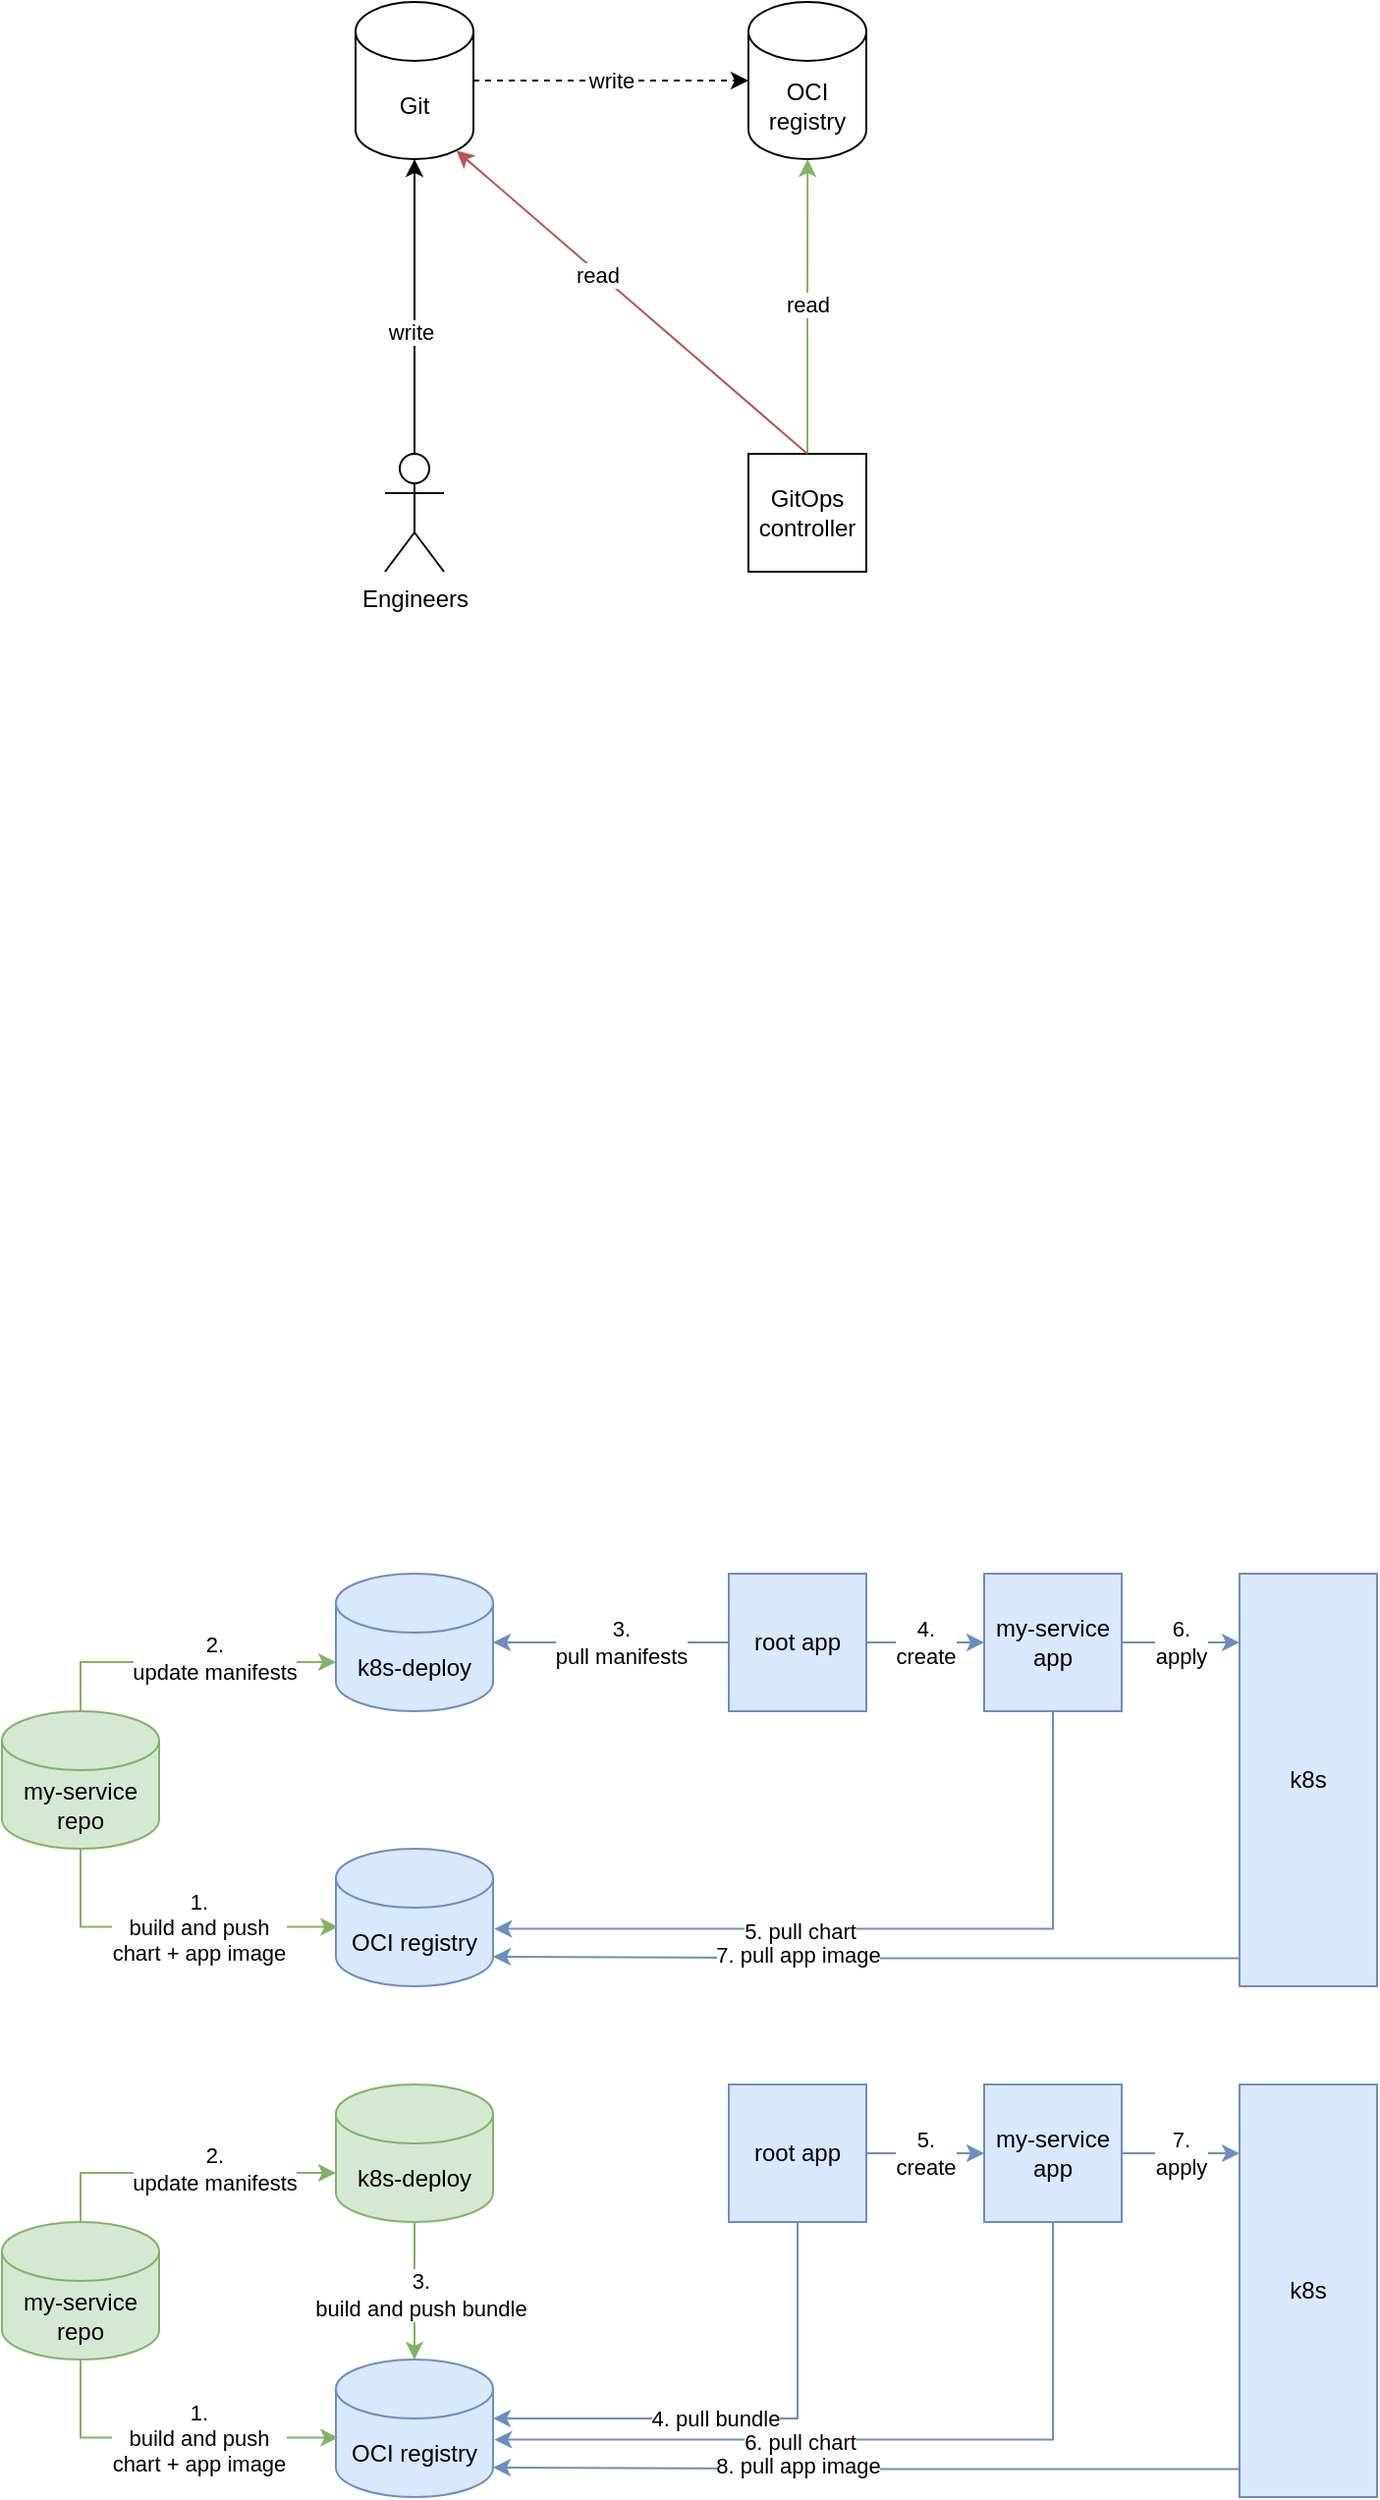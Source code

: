 <mxfile version="24.7.17">
  <diagram name="Page-1" id="jL8mQO_E5wvyLZK8uviz">
    <mxGraphModel dx="754" dy="425" grid="0" gridSize="10" guides="1" tooltips="1" connect="1" arrows="1" fold="1" page="1" pageScale="1" pageWidth="850" pageHeight="1100" math="0" shadow="0">
      <root>
        <mxCell id="0" />
        <mxCell id="1" parent="0" />
        <mxCell id="zlsG9hN62pAIyLV8cQkl-1" value="OCI registry" style="shape=cylinder3;whiteSpace=wrap;html=1;boundedLbl=1;backgroundOutline=1;size=15;" parent="1" vertex="1">
          <mxGeometry x="490" y="360" width="60" height="80" as="geometry" />
        </mxCell>
        <mxCell id="zlsG9hN62pAIyLV8cQkl-2" value="Git" style="shape=cylinder3;whiteSpace=wrap;html=1;boundedLbl=1;backgroundOutline=1;size=15;" parent="1" vertex="1">
          <mxGeometry x="290" y="360" width="60" height="80" as="geometry" />
        </mxCell>
        <mxCell id="zlsG9hN62pAIyLV8cQkl-7" style="edgeStyle=orthogonalEdgeStyle;rounded=0;orthogonalLoop=1;jettySize=auto;html=1;" parent="1" source="zlsG9hN62pAIyLV8cQkl-3" edge="1">
          <mxGeometry relative="1" as="geometry">
            <mxPoint x="320" y="440.0" as="targetPoint" />
          </mxGeometry>
        </mxCell>
        <mxCell id="zlsG9hN62pAIyLV8cQkl-8" value="&lt;div&gt;write&lt;/div&gt;" style="edgeLabel;html=1;align=center;verticalAlign=middle;resizable=0;points=[];" parent="zlsG9hN62pAIyLV8cQkl-7" vertex="1" connectable="0">
          <mxGeometry x="-0.167" y="2" relative="1" as="geometry">
            <mxPoint as="offset" />
          </mxGeometry>
        </mxCell>
        <mxCell id="zlsG9hN62pAIyLV8cQkl-3" value="&lt;div&gt;Engineers&lt;/div&gt;" style="shape=umlActor;verticalLabelPosition=bottom;verticalAlign=top;html=1;outlineConnect=0;" parent="1" vertex="1">
          <mxGeometry x="305" y="590" width="30" height="60" as="geometry" />
        </mxCell>
        <mxCell id="zlsG9hN62pAIyLV8cQkl-10" style="edgeStyle=orthogonalEdgeStyle;rounded=0;orthogonalLoop=1;jettySize=auto;html=1;exitX=0.5;exitY=0;exitDx=0;exitDy=0;fillColor=#d5e8d4;strokeColor=#82b366;" parent="1" source="zlsG9hN62pAIyLV8cQkl-6" edge="1">
          <mxGeometry relative="1" as="geometry">
            <mxPoint x="520.095" y="440.0" as="targetPoint" />
          </mxGeometry>
        </mxCell>
        <mxCell id="zlsG9hN62pAIyLV8cQkl-11" value="read" style="edgeLabel;html=1;align=center;verticalAlign=middle;resizable=0;points=[];" parent="zlsG9hN62pAIyLV8cQkl-10" vertex="1" connectable="0">
          <mxGeometry x="0.018" y="1" relative="1" as="geometry">
            <mxPoint as="offset" />
          </mxGeometry>
        </mxCell>
        <mxCell id="zlsG9hN62pAIyLV8cQkl-6" value="GitOps controller" style="whiteSpace=wrap;html=1;aspect=fixed;" parent="1" vertex="1">
          <mxGeometry x="490" y="590" width="60" height="60" as="geometry" />
        </mxCell>
        <mxCell id="zlsG9hN62pAIyLV8cQkl-9" value="write" style="edgeStyle=orthogonalEdgeStyle;rounded=0;orthogonalLoop=1;jettySize=auto;html=1;entryX=0;entryY=0.5;entryDx=0;entryDy=0;entryPerimeter=0;dashed=1;" parent="1" source="zlsG9hN62pAIyLV8cQkl-2" target="zlsG9hN62pAIyLV8cQkl-1" edge="1">
          <mxGeometry relative="1" as="geometry" />
        </mxCell>
        <mxCell id="zlsG9hN62pAIyLV8cQkl-12" style="rounded=0;orthogonalLoop=1;jettySize=auto;html=1;exitX=0.5;exitY=0;exitDx=0;exitDy=0;entryX=0.855;entryY=1;entryDx=0;entryDy=-4.35;entryPerimeter=0;strokeColor=#b85450;fillColor=#f8cecc;" parent="1" source="zlsG9hN62pAIyLV8cQkl-6" target="zlsG9hN62pAIyLV8cQkl-2" edge="1">
          <mxGeometry relative="1" as="geometry" />
        </mxCell>
        <mxCell id="zlsG9hN62pAIyLV8cQkl-13" value="&lt;div&gt;read&lt;/div&gt;" style="edgeLabel;html=1;align=center;verticalAlign=middle;resizable=0;points=[];" parent="zlsG9hN62pAIyLV8cQkl-12" vertex="1" connectable="0">
          <mxGeometry x="0.196" y="1" relative="1" as="geometry">
            <mxPoint as="offset" />
          </mxGeometry>
        </mxCell>
        <mxCell id="vCvrfWAKihV9GZR7NiI2-1" value="k8s-deploy" style="shape=cylinder3;whiteSpace=wrap;html=1;boundedLbl=1;backgroundOutline=1;size=15;fillColor=#dae8fc;strokeColor=#6c8ebf;" vertex="1" parent="1">
          <mxGeometry x="280" y="1160" width="80" height="70" as="geometry" />
        </mxCell>
        <mxCell id="vCvrfWAKihV9GZR7NiI2-2" value="OCI registry" style="shape=cylinder3;whiteSpace=wrap;html=1;boundedLbl=1;backgroundOutline=1;size=15;fillColor=#dae8fc;strokeColor=#6c8ebf;" vertex="1" parent="1">
          <mxGeometry x="280" y="1300" width="80" height="70" as="geometry" />
        </mxCell>
        <mxCell id="vCvrfWAKihV9GZR7NiI2-3" value="my-service repo" style="shape=cylinder3;whiteSpace=wrap;html=1;boundedLbl=1;backgroundOutline=1;size=15;fillColor=#d5e8d4;strokeColor=#82b366;" vertex="1" parent="1">
          <mxGeometry x="110" y="1230" width="80" height="70" as="geometry" />
        </mxCell>
        <mxCell id="vCvrfWAKihV9GZR7NiI2-19" style="edgeStyle=orthogonalEdgeStyle;rounded=0;orthogonalLoop=1;jettySize=auto;html=1;entryX=0;entryY=0.5;entryDx=0;entryDy=0;fillColor=#dae8fc;strokeColor=#6c8ebf;" edge="1" parent="1" source="vCvrfWAKihV9GZR7NiI2-5" target="vCvrfWAKihV9GZR7NiI2-6">
          <mxGeometry relative="1" as="geometry" />
        </mxCell>
        <mxCell id="vCvrfWAKihV9GZR7NiI2-20" value="&lt;div&gt;4.&lt;/div&gt;&lt;div&gt;create&lt;/div&gt;" style="edgeLabel;html=1;align=center;verticalAlign=middle;resizable=0;points=[];" vertex="1" connectable="0" parent="vCvrfWAKihV9GZR7NiI2-19">
          <mxGeometry x="-0.33" y="-1" relative="1" as="geometry">
            <mxPoint x="10" y="-1" as="offset" />
          </mxGeometry>
        </mxCell>
        <mxCell id="vCvrfWAKihV9GZR7NiI2-5" value="root app" style="rounded=0;whiteSpace=wrap;html=1;fillColor=#dae8fc;strokeColor=#6c8ebf;" vertex="1" parent="1">
          <mxGeometry x="480" y="1160" width="70" height="70" as="geometry" />
        </mxCell>
        <mxCell id="vCvrfWAKihV9GZR7NiI2-6" value="my-service app" style="rounded=0;whiteSpace=wrap;html=1;fillColor=#dae8fc;strokeColor=#6c8ebf;" vertex="1" parent="1">
          <mxGeometry x="610" y="1160" width="70" height="70" as="geometry" />
        </mxCell>
        <mxCell id="vCvrfWAKihV9GZR7NiI2-8" value="k8s" style="rounded=0;whiteSpace=wrap;html=1;fillColor=#dae8fc;strokeColor=#6c8ebf;" vertex="1" parent="1">
          <mxGeometry x="740" y="1160" width="70" height="210" as="geometry" />
        </mxCell>
        <mxCell id="vCvrfWAKihV9GZR7NiI2-10" style="edgeStyle=orthogonalEdgeStyle;rounded=0;orthogonalLoop=1;jettySize=auto;html=1;entryX=0;entryY=0.167;entryDx=0;entryDy=0;entryPerimeter=0;fillColor=#dae8fc;strokeColor=#6c8ebf;" edge="1" parent="1" source="vCvrfWAKihV9GZR7NiI2-6" target="vCvrfWAKihV9GZR7NiI2-8">
          <mxGeometry relative="1" as="geometry" />
        </mxCell>
        <mxCell id="vCvrfWAKihV9GZR7NiI2-21" value="6.&lt;div&gt;apply&lt;/div&gt;" style="edgeLabel;html=1;align=center;verticalAlign=middle;resizable=0;points=[];" vertex="1" connectable="0" parent="vCvrfWAKihV9GZR7NiI2-10">
          <mxGeometry x="-0.209" relative="1" as="geometry">
            <mxPoint x="6" as="offset" />
          </mxGeometry>
        </mxCell>
        <mxCell id="vCvrfWAKihV9GZR7NiI2-12" style="edgeStyle=orthogonalEdgeStyle;rounded=0;orthogonalLoop=1;jettySize=auto;html=1;entryX=0;entryY=0;entryDx=0;entryDy=45;entryPerimeter=0;exitX=0.5;exitY=0;exitDx=0;exitDy=0;exitPerimeter=0;fillColor=#d5e8d4;strokeColor=#82b366;" edge="1" parent="1" source="vCvrfWAKihV9GZR7NiI2-3" target="vCvrfWAKihV9GZR7NiI2-1">
          <mxGeometry relative="1" as="geometry" />
        </mxCell>
        <mxCell id="vCvrfWAKihV9GZR7NiI2-13" value="&lt;div&gt;2.&lt;/div&gt;&lt;div&gt;update manifests&lt;/div&gt;" style="edgeLabel;html=1;align=center;verticalAlign=middle;resizable=0;points=[];" vertex="1" connectable="0" parent="vCvrfWAKihV9GZR7NiI2-12">
          <mxGeometry x="-0.097" y="-1" relative="1" as="geometry">
            <mxPoint x="23" y="-3" as="offset" />
          </mxGeometry>
        </mxCell>
        <mxCell id="vCvrfWAKihV9GZR7NiI2-15" style="edgeStyle=orthogonalEdgeStyle;rounded=0;orthogonalLoop=1;jettySize=auto;html=1;entryX=0.014;entryY=0.568;entryDx=0;entryDy=0;entryPerimeter=0;exitX=0.5;exitY=1;exitDx=0;exitDy=0;exitPerimeter=0;fillColor=#d5e8d4;strokeColor=#82b366;" edge="1" parent="1" source="vCvrfWAKihV9GZR7NiI2-3" target="vCvrfWAKihV9GZR7NiI2-2">
          <mxGeometry relative="1" as="geometry" />
        </mxCell>
        <mxCell id="vCvrfWAKihV9GZR7NiI2-16" value="1.&lt;div&gt;build and push&lt;/div&gt;&lt;div&gt;chart + app image&lt;/div&gt;" style="edgeLabel;html=1;align=center;verticalAlign=middle;resizable=0;points=[];" vertex="1" connectable="0" parent="vCvrfWAKihV9GZR7NiI2-15">
          <mxGeometry x="-0.262" y="2" relative="1" as="geometry">
            <mxPoint x="37" y="2" as="offset" />
          </mxGeometry>
        </mxCell>
        <mxCell id="vCvrfWAKihV9GZR7NiI2-17" style="edgeStyle=orthogonalEdgeStyle;rounded=0;orthogonalLoop=1;jettySize=auto;html=1;entryX=1;entryY=0.5;entryDx=0;entryDy=0;entryPerimeter=0;fillColor=#dae8fc;strokeColor=#6c8ebf;" edge="1" parent="1" source="vCvrfWAKihV9GZR7NiI2-5" target="vCvrfWAKihV9GZR7NiI2-1">
          <mxGeometry relative="1" as="geometry" />
        </mxCell>
        <mxCell id="vCvrfWAKihV9GZR7NiI2-18" value="&lt;div&gt;3.&lt;/div&gt;&lt;div&gt;pull manifests&lt;/div&gt;" style="edgeLabel;html=1;align=center;verticalAlign=middle;resizable=0;points=[];" vertex="1" connectable="0" parent="vCvrfWAKihV9GZR7NiI2-17">
          <mxGeometry x="0.296" y="-1" relative="1" as="geometry">
            <mxPoint x="23" y="1" as="offset" />
          </mxGeometry>
        </mxCell>
        <mxCell id="vCvrfWAKihV9GZR7NiI2-22" style="edgeStyle=orthogonalEdgeStyle;rounded=0;orthogonalLoop=1;jettySize=auto;html=1;entryX=1;entryY=1;entryDx=0;entryDy=-15;entryPerimeter=0;exitX=-0.003;exitY=0.932;exitDx=0;exitDy=0;exitPerimeter=0;fillColor=#dae8fc;strokeColor=#6c8ebf;" edge="1" parent="1" source="vCvrfWAKihV9GZR7NiI2-8" target="vCvrfWAKihV9GZR7NiI2-2">
          <mxGeometry relative="1" as="geometry">
            <mxPoint x="780" y="1355" as="sourcePoint" />
          </mxGeometry>
        </mxCell>
        <mxCell id="vCvrfWAKihV9GZR7NiI2-24" value="7. pull app image" style="edgeLabel;html=1;align=center;verticalAlign=middle;resizable=0;points=[];" vertex="1" connectable="0" parent="vCvrfWAKihV9GZR7NiI2-22">
          <mxGeometry x="0.214" y="-1" relative="1" as="geometry">
            <mxPoint x="5" as="offset" />
          </mxGeometry>
        </mxCell>
        <mxCell id="vCvrfWAKihV9GZR7NiI2-25" style="edgeStyle=orthogonalEdgeStyle;rounded=0;orthogonalLoop=1;jettySize=auto;html=1;entryX=1.008;entryY=0.583;entryDx=0;entryDy=0;entryPerimeter=0;exitX=0.5;exitY=1;exitDx=0;exitDy=0;fillColor=#dae8fc;strokeColor=#6c8ebf;" edge="1" parent="1" source="vCvrfWAKihV9GZR7NiI2-6" target="vCvrfWAKihV9GZR7NiI2-2">
          <mxGeometry relative="1" as="geometry" />
        </mxCell>
        <mxCell id="vCvrfWAKihV9GZR7NiI2-26" value="5. pull chart" style="edgeLabel;html=1;align=center;verticalAlign=middle;resizable=0;points=[];" vertex="1" connectable="0" parent="vCvrfWAKihV9GZR7NiI2-25">
          <mxGeometry x="-0.071" y="1" relative="1" as="geometry">
            <mxPoint x="-57" as="offset" />
          </mxGeometry>
        </mxCell>
        <mxCell id="vCvrfWAKihV9GZR7NiI2-48" value="k8s-deploy" style="shape=cylinder3;whiteSpace=wrap;html=1;boundedLbl=1;backgroundOutline=1;size=15;fillColor=#d5e8d4;strokeColor=#82b366;" vertex="1" parent="1">
          <mxGeometry x="280" y="1420" width="80" height="70" as="geometry" />
        </mxCell>
        <mxCell id="vCvrfWAKihV9GZR7NiI2-49" value="OCI registry" style="shape=cylinder3;whiteSpace=wrap;html=1;boundedLbl=1;backgroundOutline=1;size=15;fillColor=#dae8fc;strokeColor=#6c8ebf;" vertex="1" parent="1">
          <mxGeometry x="280" y="1560" width="80" height="70" as="geometry" />
        </mxCell>
        <mxCell id="vCvrfWAKihV9GZR7NiI2-50" value="my-service repo" style="shape=cylinder3;whiteSpace=wrap;html=1;boundedLbl=1;backgroundOutline=1;size=15;fillColor=#d5e8d4;strokeColor=#82b366;" vertex="1" parent="1">
          <mxGeometry x="110" y="1490" width="80" height="70" as="geometry" />
        </mxCell>
        <mxCell id="vCvrfWAKihV9GZR7NiI2-51" style="edgeStyle=orthogonalEdgeStyle;rounded=0;orthogonalLoop=1;jettySize=auto;html=1;entryX=0;entryY=0.5;entryDx=0;entryDy=0;fillColor=#dae8fc;strokeColor=#6c8ebf;" edge="1" parent="1" source="vCvrfWAKihV9GZR7NiI2-53" target="vCvrfWAKihV9GZR7NiI2-54">
          <mxGeometry relative="1" as="geometry" />
        </mxCell>
        <mxCell id="vCvrfWAKihV9GZR7NiI2-52" value="&lt;div&gt;5.&lt;/div&gt;&lt;div&gt;create&lt;/div&gt;" style="edgeLabel;html=1;align=center;verticalAlign=middle;resizable=0;points=[];" vertex="1" connectable="0" parent="vCvrfWAKihV9GZR7NiI2-51">
          <mxGeometry x="-0.33" y="-1" relative="1" as="geometry">
            <mxPoint x="10" y="-1" as="offset" />
          </mxGeometry>
        </mxCell>
        <mxCell id="vCvrfWAKihV9GZR7NiI2-53" value="root app" style="rounded=0;whiteSpace=wrap;html=1;fillColor=#dae8fc;strokeColor=#6c8ebf;" vertex="1" parent="1">
          <mxGeometry x="480" y="1420" width="70" height="70" as="geometry" />
        </mxCell>
        <mxCell id="vCvrfWAKihV9GZR7NiI2-54" value="my-service app" style="rounded=0;whiteSpace=wrap;html=1;fillColor=#dae8fc;strokeColor=#6c8ebf;" vertex="1" parent="1">
          <mxGeometry x="610" y="1420" width="70" height="70" as="geometry" />
        </mxCell>
        <mxCell id="vCvrfWAKihV9GZR7NiI2-55" value="k8s" style="rounded=0;whiteSpace=wrap;html=1;fillColor=#dae8fc;strokeColor=#6c8ebf;" vertex="1" parent="1">
          <mxGeometry x="740" y="1420" width="70" height="210" as="geometry" />
        </mxCell>
        <mxCell id="vCvrfWAKihV9GZR7NiI2-56" style="edgeStyle=orthogonalEdgeStyle;rounded=0;orthogonalLoop=1;jettySize=auto;html=1;entryX=0;entryY=0.167;entryDx=0;entryDy=0;entryPerimeter=0;fillColor=#dae8fc;strokeColor=#6c8ebf;" edge="1" parent="1" source="vCvrfWAKihV9GZR7NiI2-54" target="vCvrfWAKihV9GZR7NiI2-55">
          <mxGeometry relative="1" as="geometry" />
        </mxCell>
        <mxCell id="vCvrfWAKihV9GZR7NiI2-57" value="7.&lt;div&gt;apply&lt;/div&gt;" style="edgeLabel;html=1;align=center;verticalAlign=middle;resizable=0;points=[];" vertex="1" connectable="0" parent="vCvrfWAKihV9GZR7NiI2-56">
          <mxGeometry x="-0.209" relative="1" as="geometry">
            <mxPoint x="6" as="offset" />
          </mxGeometry>
        </mxCell>
        <mxCell id="vCvrfWAKihV9GZR7NiI2-58" style="edgeStyle=orthogonalEdgeStyle;rounded=0;orthogonalLoop=1;jettySize=auto;html=1;entryX=0;entryY=0;entryDx=0;entryDy=45;entryPerimeter=0;exitX=0.5;exitY=0;exitDx=0;exitDy=0;exitPerimeter=0;fillColor=#d5e8d4;strokeColor=#82b366;" edge="1" parent="1" source="vCvrfWAKihV9GZR7NiI2-50" target="vCvrfWAKihV9GZR7NiI2-48">
          <mxGeometry relative="1" as="geometry" />
        </mxCell>
        <mxCell id="vCvrfWAKihV9GZR7NiI2-59" value="2.&lt;br&gt;&lt;div&gt;update manifests&lt;/div&gt;" style="edgeLabel;html=1;align=center;verticalAlign=middle;resizable=0;points=[];" vertex="1" connectable="0" parent="vCvrfWAKihV9GZR7NiI2-58">
          <mxGeometry x="-0.097" y="-1" relative="1" as="geometry">
            <mxPoint x="23" y="-3" as="offset" />
          </mxGeometry>
        </mxCell>
        <mxCell id="vCvrfWAKihV9GZR7NiI2-60" style="edgeStyle=orthogonalEdgeStyle;rounded=0;orthogonalLoop=1;jettySize=auto;html=1;entryX=0.014;entryY=0.568;entryDx=0;entryDy=0;entryPerimeter=0;exitX=0.5;exitY=1;exitDx=0;exitDy=0;exitPerimeter=0;fillColor=#d5e8d4;strokeColor=#82b366;" edge="1" parent="1" source="vCvrfWAKihV9GZR7NiI2-50" target="vCvrfWAKihV9GZR7NiI2-49">
          <mxGeometry relative="1" as="geometry" />
        </mxCell>
        <mxCell id="vCvrfWAKihV9GZR7NiI2-61" value="&lt;div&gt;1.&lt;br&gt;&lt;/div&gt;&lt;div&gt;build and push&lt;/div&gt;&lt;div&gt;chart + app image&lt;/div&gt;" style="edgeLabel;html=1;align=center;verticalAlign=middle;resizable=0;points=[];" vertex="1" connectable="0" parent="vCvrfWAKihV9GZR7NiI2-60">
          <mxGeometry x="-0.262" y="2" relative="1" as="geometry">
            <mxPoint x="37" y="2" as="offset" />
          </mxGeometry>
        </mxCell>
        <mxCell id="vCvrfWAKihV9GZR7NiI2-62" style="edgeStyle=orthogonalEdgeStyle;rounded=0;orthogonalLoop=1;jettySize=auto;html=1;entryX=1;entryY=0.429;entryDx=0;entryDy=0;entryPerimeter=0;fillColor=#dae8fc;strokeColor=#6c8ebf;exitX=0.5;exitY=1;exitDx=0;exitDy=0;" edge="1" parent="1" source="vCvrfWAKihV9GZR7NiI2-53" target="vCvrfWAKihV9GZR7NiI2-49">
          <mxGeometry relative="1" as="geometry" />
        </mxCell>
        <mxCell id="vCvrfWAKihV9GZR7NiI2-63" value="4. pull bundle" style="edgeLabel;html=1;align=center;verticalAlign=middle;resizable=0;points=[];" vertex="1" connectable="0" parent="vCvrfWAKihV9GZR7NiI2-62">
          <mxGeometry x="0.296" y="-1" relative="1" as="geometry">
            <mxPoint x="23" y="1" as="offset" />
          </mxGeometry>
        </mxCell>
        <mxCell id="vCvrfWAKihV9GZR7NiI2-64" style="edgeStyle=orthogonalEdgeStyle;rounded=0;orthogonalLoop=1;jettySize=auto;html=1;entryX=1;entryY=1;entryDx=0;entryDy=-15;entryPerimeter=0;exitX=-0.003;exitY=0.932;exitDx=0;exitDy=0;exitPerimeter=0;fillColor=#dae8fc;strokeColor=#6c8ebf;" edge="1" parent="1" source="vCvrfWAKihV9GZR7NiI2-55" target="vCvrfWAKihV9GZR7NiI2-49">
          <mxGeometry relative="1" as="geometry">
            <mxPoint x="780" y="1615" as="sourcePoint" />
          </mxGeometry>
        </mxCell>
        <mxCell id="vCvrfWAKihV9GZR7NiI2-65" value="8. pull app image" style="edgeLabel;html=1;align=center;verticalAlign=middle;resizable=0;points=[];" vertex="1" connectable="0" parent="vCvrfWAKihV9GZR7NiI2-64">
          <mxGeometry x="0.214" y="-1" relative="1" as="geometry">
            <mxPoint x="5" as="offset" />
          </mxGeometry>
        </mxCell>
        <mxCell id="vCvrfWAKihV9GZR7NiI2-66" style="edgeStyle=orthogonalEdgeStyle;rounded=0;orthogonalLoop=1;jettySize=auto;html=1;entryX=1.008;entryY=0.583;entryDx=0;entryDy=0;entryPerimeter=0;exitX=0.5;exitY=1;exitDx=0;exitDy=0;fillColor=#dae8fc;strokeColor=#6c8ebf;" edge="1" parent="1" source="vCvrfWAKihV9GZR7NiI2-54" target="vCvrfWAKihV9GZR7NiI2-49">
          <mxGeometry relative="1" as="geometry" />
        </mxCell>
        <mxCell id="vCvrfWAKihV9GZR7NiI2-67" value="6. pull chart" style="edgeLabel;html=1;align=center;verticalAlign=middle;resizable=0;points=[];" vertex="1" connectable="0" parent="vCvrfWAKihV9GZR7NiI2-66">
          <mxGeometry x="-0.071" y="1" relative="1" as="geometry">
            <mxPoint x="-57" as="offset" />
          </mxGeometry>
        </mxCell>
        <mxCell id="vCvrfWAKihV9GZR7NiI2-68" style="edgeStyle=orthogonalEdgeStyle;rounded=0;orthogonalLoop=1;jettySize=auto;html=1;fillColor=#d5e8d4;strokeColor=#82b366;" edge="1" parent="1" source="vCvrfWAKihV9GZR7NiI2-48">
          <mxGeometry relative="1" as="geometry">
            <mxPoint x="320" y="1560" as="targetPoint" />
          </mxGeometry>
        </mxCell>
        <mxCell id="vCvrfWAKihV9GZR7NiI2-70" value="3.&lt;br&gt;&lt;div&gt;build and push bundle&lt;/div&gt;" style="edgeLabel;html=1;align=center;verticalAlign=middle;resizable=0;points=[];" vertex="1" connectable="0" parent="vCvrfWAKihV9GZR7NiI2-68">
          <mxGeometry x="0.068" y="2" relative="1" as="geometry">
            <mxPoint as="offset" />
          </mxGeometry>
        </mxCell>
      </root>
    </mxGraphModel>
  </diagram>
</mxfile>
